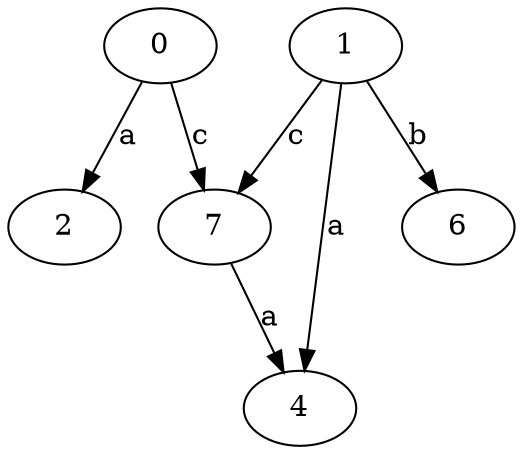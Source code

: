 strict digraph  {
0;
2;
1;
4;
6;
7;
0 -> 2  [label=a];
0 -> 7  [label=c];
1 -> 4  [label=a];
1 -> 6  [label=b];
1 -> 7  [label=c];
7 -> 4  [label=a];
}
